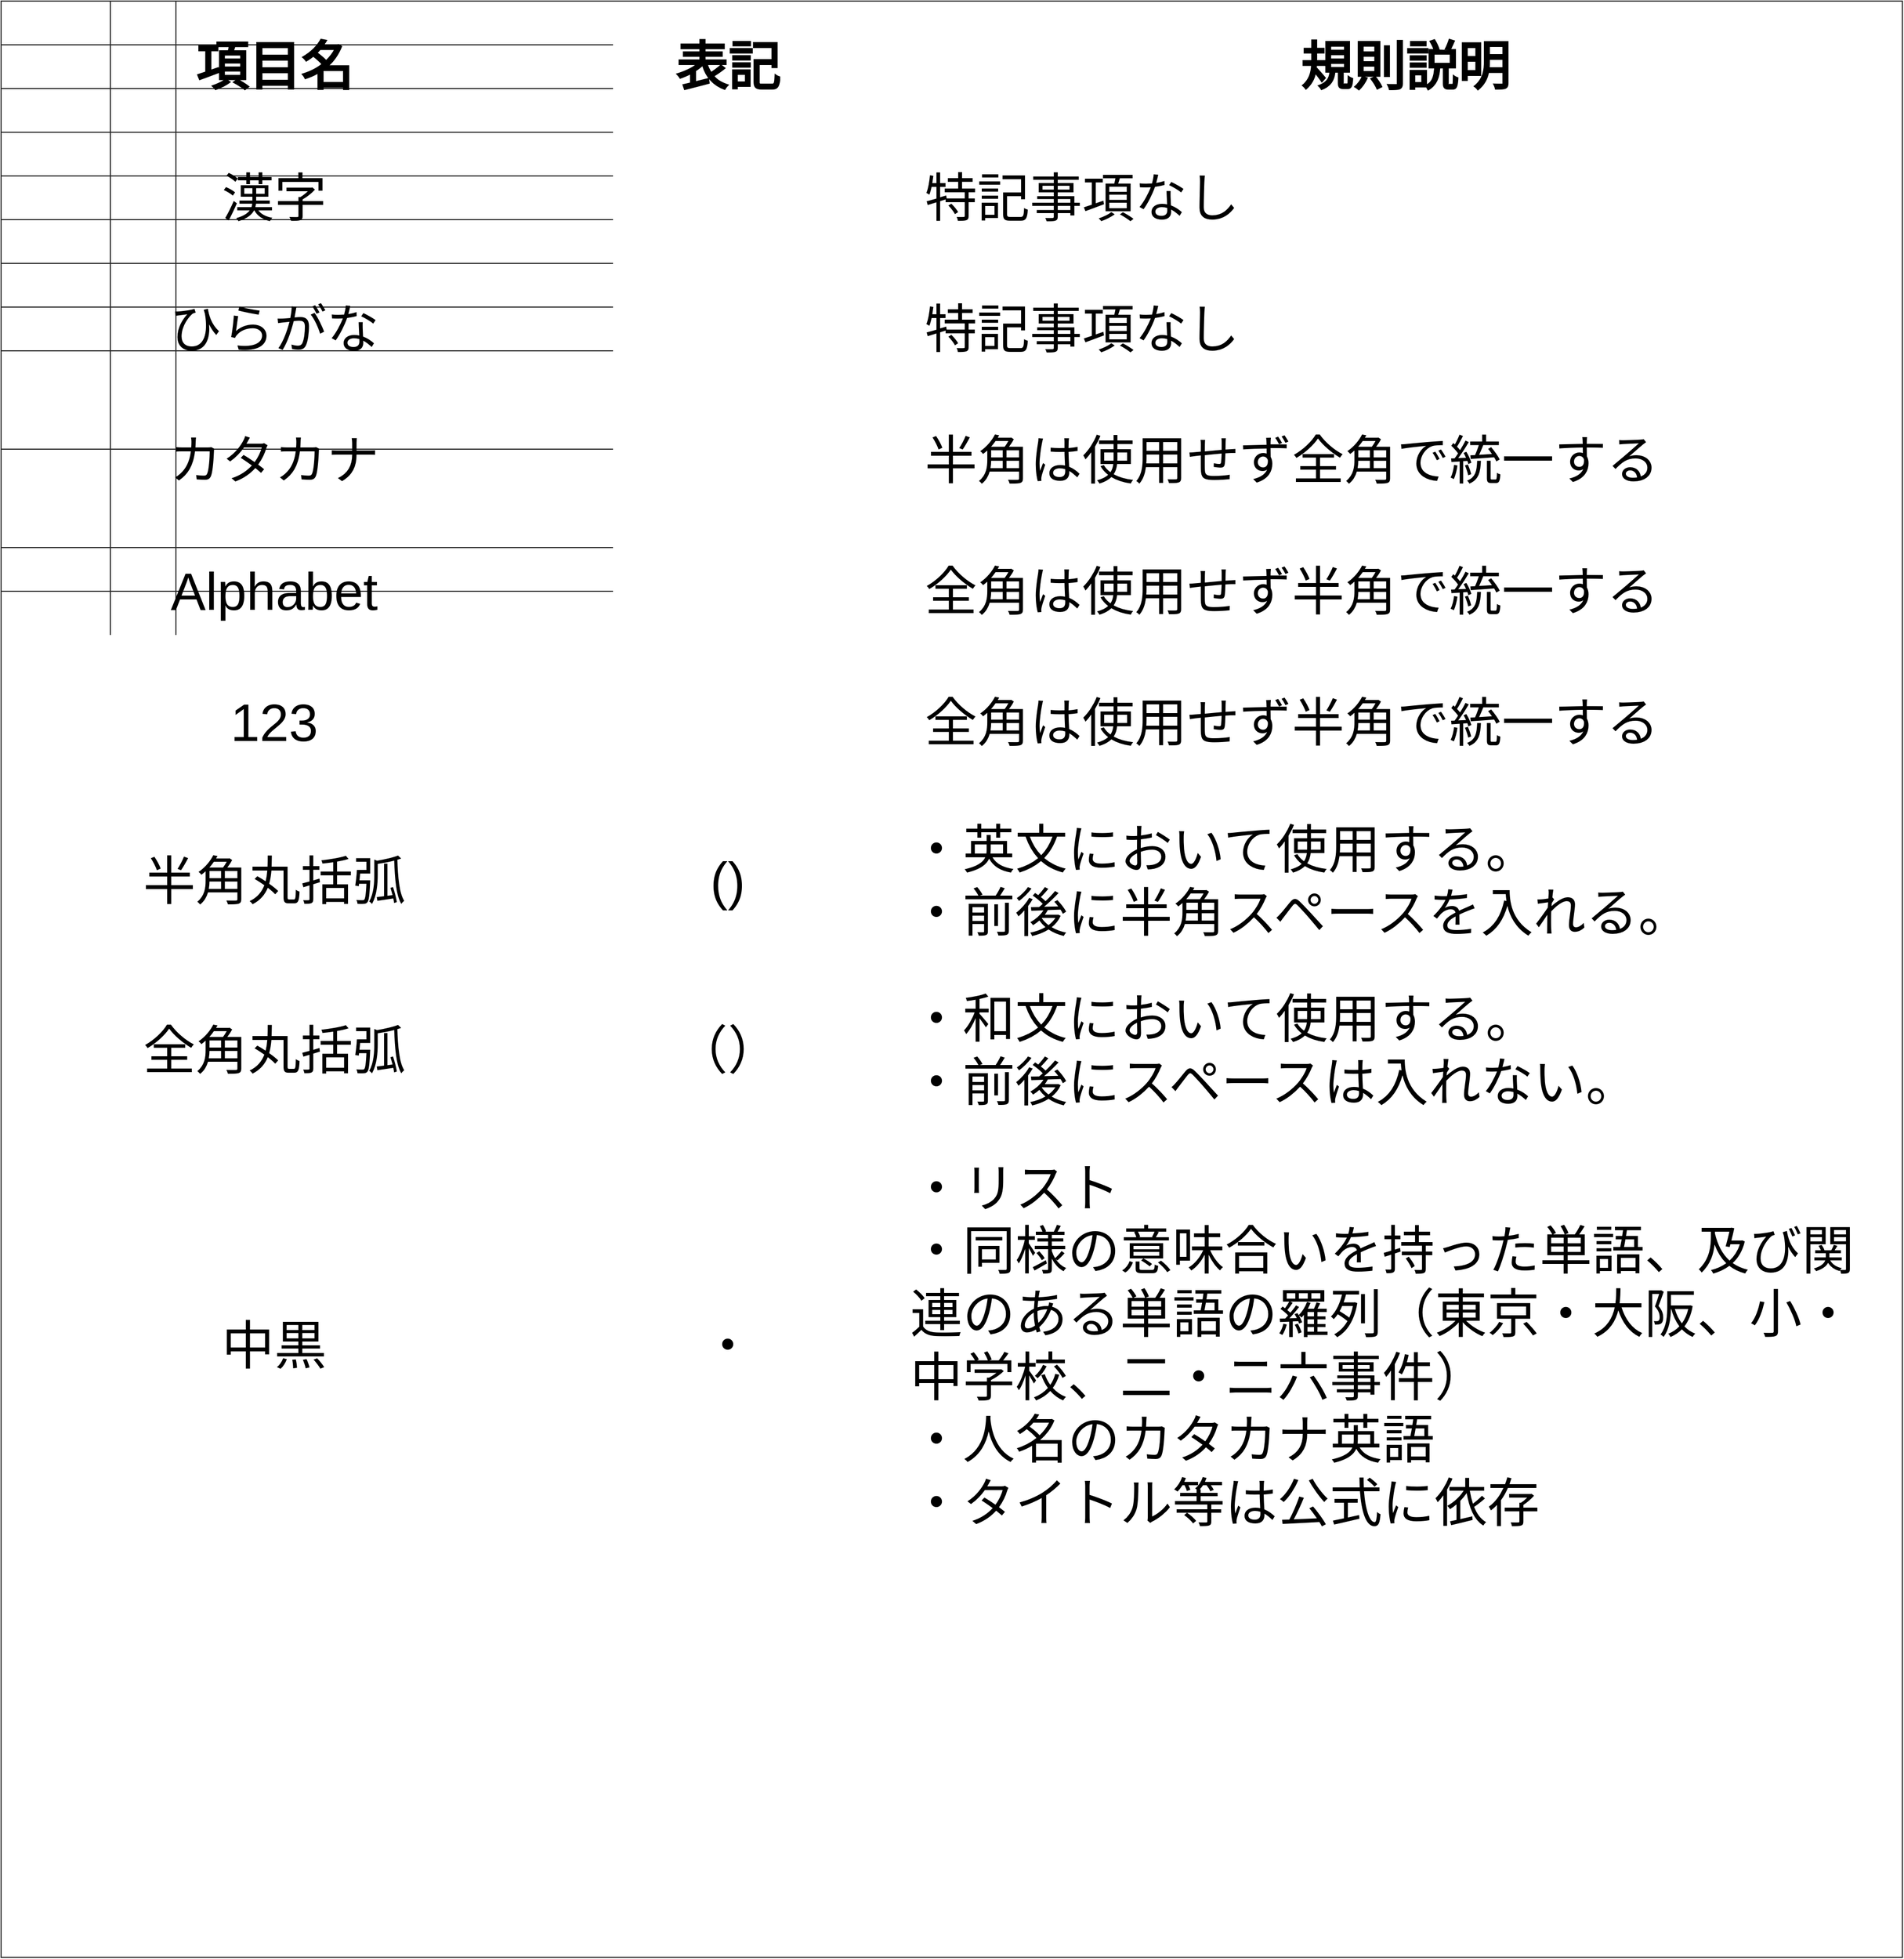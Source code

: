 <mxfile>
    <diagram id="0rvvXxk_oStYaVxAjFsa" name="Page-1">
        <mxGraphModel dx="3926" dy="2257" grid="1" gridSize="10" guides="1" tooltips="1" connect="1" arrows="1" fold="1" page="1" pageScale="1" pageWidth="1200" pageHeight="1920" math="0" shadow="0">
            <root>
                <mxCell id="0"/>
                <mxCell id="1" parent="0"/>
                <mxCell id="cO8qcHhTtld1iEbsKXGY-1" value="" style="shape=table;startSize=0;container=1;collapsible=0;childLayout=tableLayout;fontSize=48;strokeColor=#292929;" parent="1" vertex="1">
                    <mxGeometry x="340" y="310" width="1740" height="1790" as="geometry"/>
                </mxCell>
                <mxCell id="cO8qcHhTtld1iEbsKXGY-32" style="shape=partialRectangle;collapsible=0;dropTarget=0;pointerEvents=0;fillColor=none;top=0;left=0;bottom=0;right=0;points=[[0,0.5],[1,0.5]];portConstraint=eastwest;fontSize=48;fontStyle=1;strokeColor=#292929;" parent="cO8qcHhTtld1iEbsKXGY-1" vertex="1">
                    <mxGeometry width="1740" height="120" as="geometry"/>
                </mxCell>
                <mxCell id="cO8qcHhTtld1iEbsKXGY-33" value="項目名" style="shape=partialRectangle;html=1;whiteSpace=wrap;connectable=0;overflow=hidden;fillColor=none;top=0;left=0;bottom=0;right=0;pointerEvents=1;fontSize=48;fontStyle=1;strokeColor=#292929;" parent="cO8qcHhTtld1iEbsKXGY-32" vertex="1">
                    <mxGeometry width="500" height="120" as="geometry">
                        <mxRectangle width="100" height="40" as="alternateBounds"/>
                    </mxGeometry>
                </mxCell>
                <mxCell id="cO8qcHhTtld1iEbsKXGY-35" value="表記" style="shape=partialRectangle;html=1;whiteSpace=wrap;connectable=0;overflow=hidden;fillColor=none;top=0;left=0;bottom=0;right=0;pointerEvents=1;fontSize=48;fontStyle=1;strokeColor=#292929;" parent="cO8qcHhTtld1iEbsKXGY-32" vertex="1">
                    <mxGeometry x="500" width="330" height="120" as="geometry">
                        <mxRectangle width="60" height="40" as="alternateBounds"/>
                    </mxGeometry>
                </mxCell>
                <mxCell id="cO8qcHhTtld1iEbsKXGY-34" value="規則説明" style="shape=partialRectangle;html=1;whiteSpace=wrap;connectable=0;overflow=hidden;fillColor=none;top=0;left=0;bottom=0;right=0;pointerEvents=1;align=center;verticalAlign=middle;fontSize=48;fontStyle=1;strokeColor=#292929;" parent="cO8qcHhTtld1iEbsKXGY-32" vertex="1">
                    <mxGeometry x="830" width="910" height="120" as="geometry">
                        <mxRectangle width="400" height="40" as="alternateBounds"/>
                    </mxGeometry>
                </mxCell>
                <mxCell id="cO8qcHhTtld1iEbsKXGY-2" value="" style="shape=partialRectangle;collapsible=0;dropTarget=0;pointerEvents=0;fillColor=none;top=0;left=0;bottom=0;right=0;points=[[0,0.5],[1,0.5]];portConstraint=eastwest;fontSize=48;strokeColor=#292929;" parent="cO8qcHhTtld1iEbsKXGY-1" vertex="1">
                    <mxGeometry y="120" width="1740" height="120" as="geometry"/>
                </mxCell>
                <mxCell id="cO8qcHhTtld1iEbsKXGY-3" value="漢字" style="shape=partialRectangle;html=1;whiteSpace=wrap;connectable=0;overflow=hidden;fillColor=none;top=0;left=0;bottom=0;right=0;pointerEvents=1;fontSize=48;strokeColor=#292929;" parent="cO8qcHhTtld1iEbsKXGY-2" vertex="1">
                    <mxGeometry width="500" height="120" as="geometry">
                        <mxRectangle width="100" height="40" as="alternateBounds"/>
                    </mxGeometry>
                </mxCell>
                <mxCell id="cO8qcHhTtld1iEbsKXGY-36" value="" style="shape=partialRectangle;html=1;whiteSpace=wrap;connectable=0;overflow=hidden;top=0;left=0;bottom=0;right=0;pointerEvents=1;labelBackgroundColor=none;fontColor=#333333;shadow=0;fontSize=48;strokeColor=#292929;fillColor=none;" parent="cO8qcHhTtld1iEbsKXGY-2" vertex="1">
                    <mxGeometry x="500" width="330" height="120" as="geometry">
                        <mxRectangle width="60" height="40" as="alternateBounds"/>
                    </mxGeometry>
                </mxCell>
                <mxCell id="cO8qcHhTtld1iEbsKXGY-4" value="&amp;nbsp;特記事項なし" style="shape=partialRectangle;html=1;whiteSpace=wrap;connectable=0;overflow=hidden;fillColor=none;top=0;left=0;bottom=0;right=0;pointerEvents=1;align=left;verticalAlign=middle;fontSize=48;labelBorderColor=none;strokeColor=#292929;" parent="cO8qcHhTtld1iEbsKXGY-2" vertex="1">
                    <mxGeometry x="830" width="910" height="120" as="geometry">
                        <mxRectangle width="400" height="40" as="alternateBounds"/>
                    </mxGeometry>
                </mxCell>
                <mxCell id="cO8qcHhTtld1iEbsKXGY-14" style="shape=partialRectangle;collapsible=0;dropTarget=0;pointerEvents=0;fillColor=none;top=0;left=0;bottom=0;right=0;points=[[0,0.5],[1,0.5]];portConstraint=eastwest;fontSize=48;strokeColor=#292929;" parent="cO8qcHhTtld1iEbsKXGY-1" vertex="1">
                    <mxGeometry y="240" width="1740" height="120" as="geometry"/>
                </mxCell>
                <mxCell id="cO8qcHhTtld1iEbsKXGY-15" value="ひらがな" style="shape=partialRectangle;html=1;whiteSpace=wrap;connectable=0;overflow=hidden;fillColor=none;top=0;left=0;bottom=0;right=0;pointerEvents=1;fontSize=48;strokeColor=#292929;" parent="cO8qcHhTtld1iEbsKXGY-14" vertex="1">
                    <mxGeometry width="500" height="120" as="geometry">
                        <mxRectangle width="100" height="40" as="alternateBounds"/>
                    </mxGeometry>
                </mxCell>
                <mxCell id="cO8qcHhTtld1iEbsKXGY-37" value="" style="shape=partialRectangle;html=1;whiteSpace=wrap;connectable=0;overflow=hidden;top=0;left=0;bottom=0;right=0;pointerEvents=1;fontSize=48;fontColor=#333333;strokeColor=#292929;fillColor=none;" parent="cO8qcHhTtld1iEbsKXGY-14" vertex="1">
                    <mxGeometry x="500" width="330" height="120" as="geometry">
                        <mxRectangle width="60" height="40" as="alternateBounds"/>
                    </mxGeometry>
                </mxCell>
                <mxCell id="cO8qcHhTtld1iEbsKXGY-16" value="&amp;nbsp;特記事項なし" style="shape=partialRectangle;html=1;whiteSpace=wrap;connectable=0;overflow=hidden;fillColor=none;top=0;left=0;bottom=0;right=0;pointerEvents=1;align=left;verticalAlign=middle;fontSize=48;strokeColor=#292929;" parent="cO8qcHhTtld1iEbsKXGY-14" vertex="1">
                    <mxGeometry x="830" width="910" height="120" as="geometry">
                        <mxRectangle width="400" height="40" as="alternateBounds"/>
                    </mxGeometry>
                </mxCell>
                <mxCell id="cO8qcHhTtld1iEbsKXGY-17" style="shape=partialRectangle;collapsible=0;dropTarget=0;pointerEvents=0;fillColor=none;top=0;left=0;bottom=0;right=0;points=[[0,0.5],[1,0.5]];portConstraint=eastwest;fontSize=48;strokeColor=#292929;" parent="cO8qcHhTtld1iEbsKXGY-1" vertex="1">
                    <mxGeometry y="360" width="1740" height="120" as="geometry"/>
                </mxCell>
                <mxCell id="cO8qcHhTtld1iEbsKXGY-18" value="カタカナ" style="shape=partialRectangle;html=1;whiteSpace=wrap;connectable=0;overflow=hidden;fillColor=none;top=0;left=0;bottom=0;right=0;pointerEvents=1;fontSize=48;strokeColor=#292929;" parent="cO8qcHhTtld1iEbsKXGY-17" vertex="1">
                    <mxGeometry width="500" height="120" as="geometry">
                        <mxRectangle width="100" height="40" as="alternateBounds"/>
                    </mxGeometry>
                </mxCell>
                <mxCell id="cO8qcHhTtld1iEbsKXGY-38" style="shape=partialRectangle;html=1;whiteSpace=wrap;connectable=0;overflow=hidden;top=0;left=0;bottom=0;right=0;pointerEvents=1;fontSize=48;fontColor=#333333;strokeColor=#292929;fillColor=none;" parent="cO8qcHhTtld1iEbsKXGY-17" vertex="1">
                    <mxGeometry x="500" width="330" height="120" as="geometry">
                        <mxRectangle width="60" height="40" as="alternateBounds"/>
                    </mxGeometry>
                </mxCell>
                <mxCell id="cO8qcHhTtld1iEbsKXGY-19" value="&amp;nbsp;半角は使用せず全角で統一する" style="shape=partialRectangle;html=1;whiteSpace=wrap;connectable=0;overflow=hidden;fillColor=none;top=0;left=0;bottom=0;right=0;pointerEvents=1;align=left;verticalAlign=middle;fontSize=48;strokeColor=#292929;" parent="cO8qcHhTtld1iEbsKXGY-17" vertex="1">
                    <mxGeometry x="830" width="910" height="120" as="geometry">
                        <mxRectangle width="400" height="40" as="alternateBounds"/>
                    </mxGeometry>
                </mxCell>
                <mxCell id="cO8qcHhTtld1iEbsKXGY-20" style="shape=partialRectangle;collapsible=0;dropTarget=0;pointerEvents=0;fillColor=none;top=0;left=0;bottom=0;right=0;points=[[0,0.5],[1,0.5]];portConstraint=eastwest;fontSize=48;strokeColor=#292929;" parent="cO8qcHhTtld1iEbsKXGY-1" vertex="1">
                    <mxGeometry y="480" width="1740" height="120" as="geometry"/>
                </mxCell>
                <mxCell id="cO8qcHhTtld1iEbsKXGY-21" value="Alphabet" style="shape=partialRectangle;html=1;whiteSpace=wrap;connectable=0;overflow=hidden;fillColor=none;top=0;left=0;bottom=0;right=0;pointerEvents=1;fontSize=48;strokeColor=#292929;" parent="cO8qcHhTtld1iEbsKXGY-20" vertex="1">
                    <mxGeometry width="500" height="120" as="geometry">
                        <mxRectangle width="100" height="40" as="alternateBounds"/>
                    </mxGeometry>
                </mxCell>
                <mxCell id="cO8qcHhTtld1iEbsKXGY-39" style="shape=partialRectangle;html=1;whiteSpace=wrap;connectable=0;overflow=hidden;top=0;left=0;bottom=0;right=0;pointerEvents=1;fontSize=48;fontColor=#333333;strokeColor=#292929;fillColor=none;" parent="cO8qcHhTtld1iEbsKXGY-20" vertex="1">
                    <mxGeometry x="500" width="330" height="120" as="geometry">
                        <mxRectangle width="60" height="40" as="alternateBounds"/>
                    </mxGeometry>
                </mxCell>
                <mxCell id="cO8qcHhTtld1iEbsKXGY-22" value="&amp;nbsp;全角は使用せず半角で統一する" style="shape=partialRectangle;html=1;whiteSpace=wrap;connectable=0;overflow=hidden;fillColor=none;top=0;left=0;bottom=0;right=0;pointerEvents=1;align=left;verticalAlign=middle;fontSize=48;strokeColor=#292929;" parent="cO8qcHhTtld1iEbsKXGY-20" vertex="1">
                    <mxGeometry x="830" width="910" height="120" as="geometry">
                        <mxRectangle width="400" height="40" as="alternateBounds"/>
                    </mxGeometry>
                </mxCell>
                <mxCell id="cO8qcHhTtld1iEbsKXGY-23" style="shape=partialRectangle;collapsible=0;dropTarget=0;pointerEvents=0;fillColor=none;top=0;left=0;bottom=0;right=0;points=[[0,0.5],[1,0.5]];portConstraint=eastwest;fontSize=48;strokeColor=#292929;" parent="cO8qcHhTtld1iEbsKXGY-1" vertex="1">
                    <mxGeometry y="600" width="1740" height="120" as="geometry"/>
                </mxCell>
                <mxCell id="cO8qcHhTtld1iEbsKXGY-24" value="123" style="shape=partialRectangle;html=1;whiteSpace=wrap;connectable=0;overflow=hidden;fillColor=none;top=0;left=0;bottom=0;right=0;pointerEvents=1;fontSize=48;strokeColor=#292929;" parent="cO8qcHhTtld1iEbsKXGY-23" vertex="1">
                    <mxGeometry width="500" height="120" as="geometry">
                        <mxRectangle width="100" height="40" as="alternateBounds"/>
                    </mxGeometry>
                </mxCell>
                <mxCell id="cO8qcHhTtld1iEbsKXGY-40" style="shape=partialRectangle;html=1;whiteSpace=wrap;connectable=0;overflow=hidden;top=0;left=0;bottom=0;right=0;pointerEvents=1;fontSize=48;fontColor=#333333;strokeColor=#292929;fillColor=none;" parent="cO8qcHhTtld1iEbsKXGY-23" vertex="1">
                    <mxGeometry x="500" width="330" height="120" as="geometry">
                        <mxRectangle width="60" height="40" as="alternateBounds"/>
                    </mxGeometry>
                </mxCell>
                <mxCell id="cO8qcHhTtld1iEbsKXGY-25" value="&amp;nbsp;全角は使用せず半角で統一する" style="shape=partialRectangle;html=1;whiteSpace=wrap;connectable=0;overflow=hidden;fillColor=none;top=0;left=0;bottom=0;right=0;pointerEvents=1;align=left;verticalAlign=middle;fontSize=48;strokeColor=#292929;" parent="cO8qcHhTtld1iEbsKXGY-23" vertex="1">
                    <mxGeometry x="830" width="910" height="120" as="geometry">
                        <mxRectangle width="400" height="40" as="alternateBounds"/>
                    </mxGeometry>
                </mxCell>
                <mxCell id="cO8qcHhTtld1iEbsKXGY-26" style="shape=partialRectangle;collapsible=0;dropTarget=0;pointerEvents=0;fillColor=none;top=0;left=0;bottom=0;right=0;points=[[0,0.5],[1,0.5]];portConstraint=eastwest;fontSize=48;strokeColor=#292929;" parent="cO8qcHhTtld1iEbsKXGY-1" vertex="1">
                    <mxGeometry y="720" width="1740" height="170" as="geometry"/>
                </mxCell>
                <mxCell id="cO8qcHhTtld1iEbsKXGY-27" value="半角丸括弧" style="shape=partialRectangle;html=1;whiteSpace=wrap;connectable=0;overflow=hidden;fillColor=none;top=0;left=0;bottom=0;right=0;pointerEvents=1;fontSize=48;strokeColor=#292929;" parent="cO8qcHhTtld1iEbsKXGY-26" vertex="1">
                    <mxGeometry width="500" height="170" as="geometry">
                        <mxRectangle width="100" height="40" as="alternateBounds"/>
                    </mxGeometry>
                </mxCell>
                <mxCell id="cO8qcHhTtld1iEbsKXGY-41" value="()" style="shape=partialRectangle;html=1;whiteSpace=wrap;connectable=0;overflow=hidden;fillColor=none;top=0;left=0;bottom=0;right=0;pointerEvents=1;fontSize=48;strokeColor=#292929;" parent="cO8qcHhTtld1iEbsKXGY-26" vertex="1">
                    <mxGeometry x="500" width="330" height="170" as="geometry">
                        <mxRectangle width="60" height="40" as="alternateBounds"/>
                    </mxGeometry>
                </mxCell>
                <mxCell id="cO8qcHhTtld1iEbsKXGY-28" value="・英文において使用する。&lt;br style=&quot;font-size: 48px;&quot;&gt;・前後に半角スペースを入れる。" style="shape=partialRectangle;html=1;whiteSpace=wrap;connectable=0;overflow=hidden;fillColor=none;top=0;left=0;bottom=0;right=0;pointerEvents=1;align=left;verticalAlign=middle;fontSize=48;strokeColor=#292929;" parent="cO8qcHhTtld1iEbsKXGY-26" vertex="1">
                    <mxGeometry x="830" width="910" height="170" as="geometry">
                        <mxRectangle width="400" height="40" as="alternateBounds"/>
                    </mxGeometry>
                </mxCell>
                <mxCell id="cO8qcHhTtld1iEbsKXGY-29" style="shape=partialRectangle;collapsible=0;dropTarget=0;pointerEvents=0;fillColor=none;top=0;left=0;bottom=0;right=0;points=[[0,0.5],[1,0.5]];portConstraint=eastwest;fontSize=48;strokeColor=#292929;" parent="cO8qcHhTtld1iEbsKXGY-1" vertex="1">
                    <mxGeometry y="890" width="1740" height="140" as="geometry"/>
                </mxCell>
                <mxCell id="cO8qcHhTtld1iEbsKXGY-30" value="全角丸括弧" style="shape=partialRectangle;html=1;whiteSpace=wrap;connectable=0;overflow=hidden;fillColor=none;top=0;left=0;bottom=0;right=0;pointerEvents=1;fontSize=48;strokeColor=#292929;" parent="cO8qcHhTtld1iEbsKXGY-29" vertex="1">
                    <mxGeometry width="500" height="140" as="geometry">
                        <mxRectangle width="100" height="40" as="alternateBounds"/>
                    </mxGeometry>
                </mxCell>
                <mxCell id="cO8qcHhTtld1iEbsKXGY-42" value="（）" style="shape=partialRectangle;html=1;whiteSpace=wrap;connectable=0;overflow=hidden;fillColor=none;top=0;left=0;bottom=0;right=0;pointerEvents=1;fontSize=48;strokeColor=#292929;" parent="cO8qcHhTtld1iEbsKXGY-29" vertex="1">
                    <mxGeometry x="500" width="330" height="140" as="geometry">
                        <mxRectangle width="60" height="40" as="alternateBounds"/>
                    </mxGeometry>
                </mxCell>
                <mxCell id="cO8qcHhTtld1iEbsKXGY-31" value="・和文において使用する。&lt;br style=&quot;font-size: 48px;&quot;&gt;・前後にスペースは入れない。" style="shape=partialRectangle;html=1;whiteSpace=wrap;connectable=0;overflow=hidden;fillColor=none;top=0;left=0;bottom=0;right=0;pointerEvents=1;align=left;verticalAlign=middle;fontSize=48;strokeColor=#292929;" parent="cO8qcHhTtld1iEbsKXGY-29" vertex="1">
                    <mxGeometry x="830" width="910" height="140" as="geometry">
                        <mxRectangle width="400" height="40" as="alternateBounds"/>
                    </mxGeometry>
                </mxCell>
                <mxCell id="cO8qcHhTtld1iEbsKXGY-8" value="" style="shape=partialRectangle;collapsible=0;dropTarget=0;pointerEvents=0;fillColor=none;top=0;left=0;bottom=0;right=0;points=[[0,0.5],[1,0.5]];portConstraint=eastwest;fontSize=48;strokeColor=#292929;" parent="cO8qcHhTtld1iEbsKXGY-1" vertex="1">
                    <mxGeometry y="1030" width="1740" height="400" as="geometry"/>
                </mxCell>
                <mxCell id="cO8qcHhTtld1iEbsKXGY-9" value="中黒" style="shape=partialRectangle;html=1;whiteSpace=wrap;connectable=0;overflow=hidden;fillColor=none;top=0;left=0;bottom=0;right=0;pointerEvents=1;fontSize=48;strokeColor=#292929;" parent="cO8qcHhTtld1iEbsKXGY-8" vertex="1">
                    <mxGeometry width="500" height="400" as="geometry">
                        <mxRectangle width="100" height="90" as="alternateBounds"/>
                    </mxGeometry>
                </mxCell>
                <mxCell id="cO8qcHhTtld1iEbsKXGY-43" value="・" style="shape=partialRectangle;html=1;whiteSpace=wrap;connectable=0;overflow=hidden;fillColor=none;top=0;left=0;bottom=0;right=0;pointerEvents=1;fontSize=48;strokeColor=#292929;" parent="cO8qcHhTtld1iEbsKXGY-8" vertex="1">
                    <mxGeometry x="500" width="330" height="400" as="geometry">
                        <mxRectangle width="60" height="90" as="alternateBounds"/>
                    </mxGeometry>
                </mxCell>
                <mxCell id="cO8qcHhTtld1iEbsKXGY-10" value="・リスト&lt;br style=&quot;font-size: 48px;&quot;&gt;・同様の意味合いを持った単語、及び関連のある単語の羅列（東京・大阪、小・中学校、二・ニ六事件）&lt;br style=&quot;font-size: 48px;&quot;&gt;・人名のカタカナ英語&lt;br style=&quot;font-size: 48px;&quot;&gt;・タイトル等は公式に依存" style="shape=partialRectangle;html=1;whiteSpace=wrap;connectable=0;overflow=hidden;fillColor=none;top=0;left=0;bottom=0;right=0;pointerEvents=1;flipH=0;flipV=1;align=left;verticalAlign=middle;fontSize=48;strokeColor=#292929;" parent="cO8qcHhTtld1iEbsKXGY-8" vertex="1">
                    <mxGeometry x="830" width="910" height="400" as="geometry">
                        <mxRectangle width="400" height="90" as="alternateBounds"/>
                    </mxGeometry>
                </mxCell>
                <mxCell id="2" style="shape=partialRectangle;collapsible=0;dropTarget=0;pointerEvents=0;fillColor=none;top=0;left=0;bottom=0;right=0;points=[[0,0.5],[1,0.5]];portConstraint=eastwest;fontSize=48;strokeColor=#292929;" parent="cO8qcHhTtld1iEbsKXGY-1" vertex="1">
                    <mxGeometry y="1430" width="1740" height="120" as="geometry"/>
                </mxCell>
                <mxCell id="3" style="shape=partialRectangle;html=1;whiteSpace=wrap;connectable=0;overflow=hidden;fillColor=none;top=0;left=0;bottom=0;right=0;pointerEvents=1;fontSize=48;strokeColor=#292929;" parent="2" vertex="1">
                    <mxGeometry width="500" height="120" as="geometry">
                        <mxRectangle width="100" height="90" as="alternateBounds"/>
                    </mxGeometry>
                </mxCell>
                <mxCell id="4" style="shape=partialRectangle;html=1;whiteSpace=wrap;connectable=0;overflow=hidden;fillColor=none;top=0;left=0;bottom=0;right=0;pointerEvents=1;fontSize=48;strokeColor=#292929;" parent="2" vertex="1">
                    <mxGeometry x="500" width="330" height="120" as="geometry">
                        <mxRectangle width="60" height="90" as="alternateBounds"/>
                    </mxGeometry>
                </mxCell>
                <mxCell id="5" style="shape=partialRectangle;html=1;whiteSpace=wrap;connectable=0;overflow=hidden;fillColor=none;top=0;left=0;bottom=0;right=0;pointerEvents=1;flipH=0;flipV=1;align=left;verticalAlign=middle;fontSize=48;strokeColor=#292929;" parent="2" vertex="1">
                    <mxGeometry x="830" width="910" height="120" as="geometry">
                        <mxRectangle width="400" height="90" as="alternateBounds"/>
                    </mxGeometry>
                </mxCell>
                <mxCell id="cO8qcHhTtld1iEbsKXGY-5" value="" style="shape=partialRectangle;collapsible=0;dropTarget=0;pointerEvents=0;fillColor=none;top=0;left=0;bottom=0;right=0;points=[[0,0.5],[1,0.5]];portConstraint=eastwest;fontSize=48;strokeColor=#292929;" parent="cO8qcHhTtld1iEbsKXGY-1" vertex="1">
                    <mxGeometry y="1550" width="1740" height="120" as="geometry"/>
                </mxCell>
                <mxCell id="cO8qcHhTtld1iEbsKXGY-6" value="" style="shape=partialRectangle;html=1;whiteSpace=wrap;connectable=0;overflow=hidden;fillColor=none;top=0;left=0;bottom=0;right=0;pointerEvents=1;fontSize=48;strokeColor=#292929;" parent="cO8qcHhTtld1iEbsKXGY-5" vertex="1">
                    <mxGeometry width="500" height="120" as="geometry">
                        <mxRectangle width="100" height="40" as="alternateBounds"/>
                    </mxGeometry>
                </mxCell>
                <mxCell id="cO8qcHhTtld1iEbsKXGY-44" style="shape=partialRectangle;html=1;whiteSpace=wrap;connectable=0;overflow=hidden;fillColor=none;top=0;left=0;bottom=0;right=0;pointerEvents=1;fontSize=48;strokeColor=#292929;" parent="cO8qcHhTtld1iEbsKXGY-5" vertex="1">
                    <mxGeometry x="500" width="330" height="120" as="geometry">
                        <mxRectangle width="60" height="40" as="alternateBounds"/>
                    </mxGeometry>
                </mxCell>
                <mxCell id="cO8qcHhTtld1iEbsKXGY-7" value="" style="shape=partialRectangle;html=1;whiteSpace=wrap;connectable=0;overflow=hidden;fillColor=none;top=0;left=0;bottom=0;right=0;pointerEvents=1;align=left;verticalAlign=middle;fontSize=48;strokeColor=#292929;" parent="cO8qcHhTtld1iEbsKXGY-5" vertex="1">
                    <mxGeometry x="830" width="910" height="120" as="geometry">
                        <mxRectangle width="400" height="40" as="alternateBounds"/>
                    </mxGeometry>
                </mxCell>
                <mxCell id="cO8qcHhTtld1iEbsKXGY-11" value="" style="shape=partialRectangle;collapsible=0;dropTarget=0;pointerEvents=0;fillColor=none;top=0;left=0;bottom=0;right=0;points=[[0,0.5],[1,0.5]];portConstraint=eastwest;fontSize=48;strokeColor=#292929;" parent="cO8qcHhTtld1iEbsKXGY-1" vertex="1">
                    <mxGeometry y="1670" width="1740" height="120" as="geometry"/>
                </mxCell>
                <mxCell id="cO8qcHhTtld1iEbsKXGY-12" value="" style="shape=partialRectangle;html=1;whiteSpace=wrap;connectable=0;overflow=hidden;fillColor=none;top=0;left=0;bottom=0;right=0;pointerEvents=1;fontSize=48;strokeColor=#292929;" parent="cO8qcHhTtld1iEbsKXGY-11" vertex="1">
                    <mxGeometry width="500" height="120" as="geometry">
                        <mxRectangle width="100" height="40" as="alternateBounds"/>
                    </mxGeometry>
                </mxCell>
                <mxCell id="cO8qcHhTtld1iEbsKXGY-45" style="shape=partialRectangle;html=1;whiteSpace=wrap;connectable=0;overflow=hidden;fillColor=none;top=0;left=0;bottom=0;right=0;pointerEvents=1;fontSize=48;strokeColor=#292929;" parent="cO8qcHhTtld1iEbsKXGY-11" vertex="1">
                    <mxGeometry x="500" width="330" height="120" as="geometry">
                        <mxRectangle width="60" height="40" as="alternateBounds"/>
                    </mxGeometry>
                </mxCell>
                <mxCell id="cO8qcHhTtld1iEbsKXGY-13" value="" style="shape=partialRectangle;html=1;whiteSpace=wrap;connectable=0;overflow=hidden;fillColor=none;top=0;left=0;bottom=0;right=0;pointerEvents=1;align=left;verticalAlign=middle;fontSize=48;strokeColor=#292929;" parent="cO8qcHhTtld1iEbsKXGY-11" vertex="1">
                    <mxGeometry x="830" width="910" height="120" as="geometry">
                        <mxRectangle width="400" height="40" as="alternateBounds"/>
                    </mxGeometry>
                </mxCell>
            </root>
        </mxGraphModel>
    </diagram>
</mxfile>